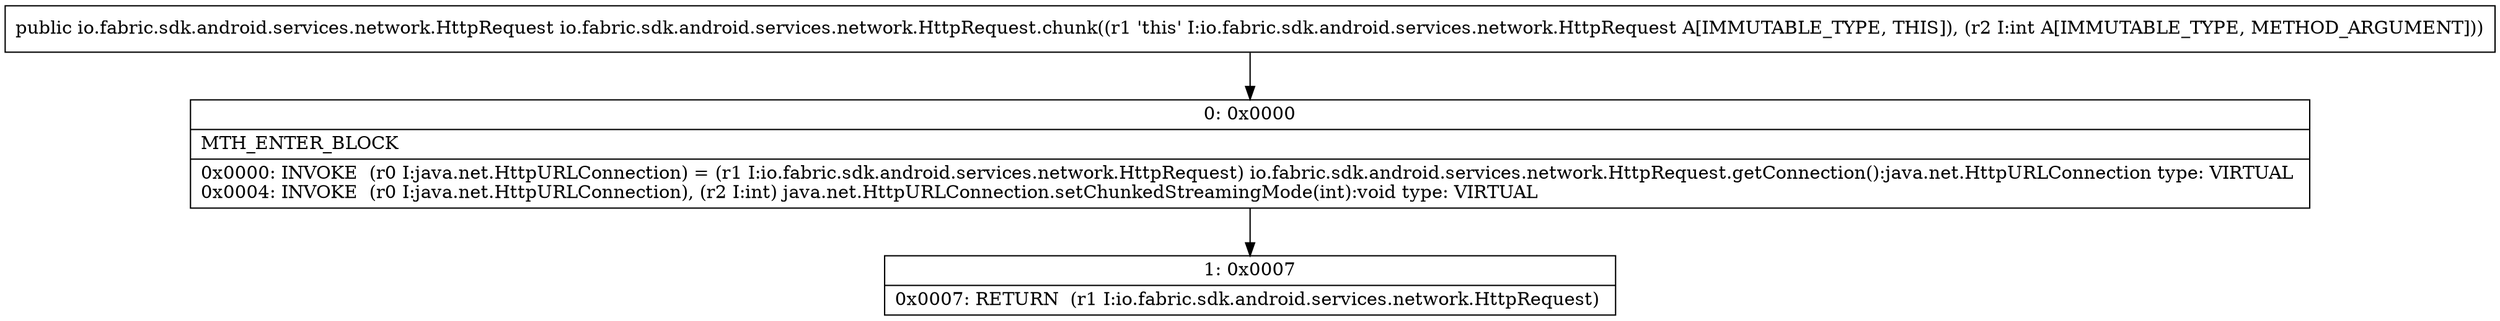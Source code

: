 digraph "CFG forio.fabric.sdk.android.services.network.HttpRequest.chunk(I)Lio\/fabric\/sdk\/android\/services\/network\/HttpRequest;" {
Node_0 [shape=record,label="{0\:\ 0x0000|MTH_ENTER_BLOCK\l|0x0000: INVOKE  (r0 I:java.net.HttpURLConnection) = (r1 I:io.fabric.sdk.android.services.network.HttpRequest) io.fabric.sdk.android.services.network.HttpRequest.getConnection():java.net.HttpURLConnection type: VIRTUAL \l0x0004: INVOKE  (r0 I:java.net.HttpURLConnection), (r2 I:int) java.net.HttpURLConnection.setChunkedStreamingMode(int):void type: VIRTUAL \l}"];
Node_1 [shape=record,label="{1\:\ 0x0007|0x0007: RETURN  (r1 I:io.fabric.sdk.android.services.network.HttpRequest) \l}"];
MethodNode[shape=record,label="{public io.fabric.sdk.android.services.network.HttpRequest io.fabric.sdk.android.services.network.HttpRequest.chunk((r1 'this' I:io.fabric.sdk.android.services.network.HttpRequest A[IMMUTABLE_TYPE, THIS]), (r2 I:int A[IMMUTABLE_TYPE, METHOD_ARGUMENT])) }"];
MethodNode -> Node_0;
Node_0 -> Node_1;
}

